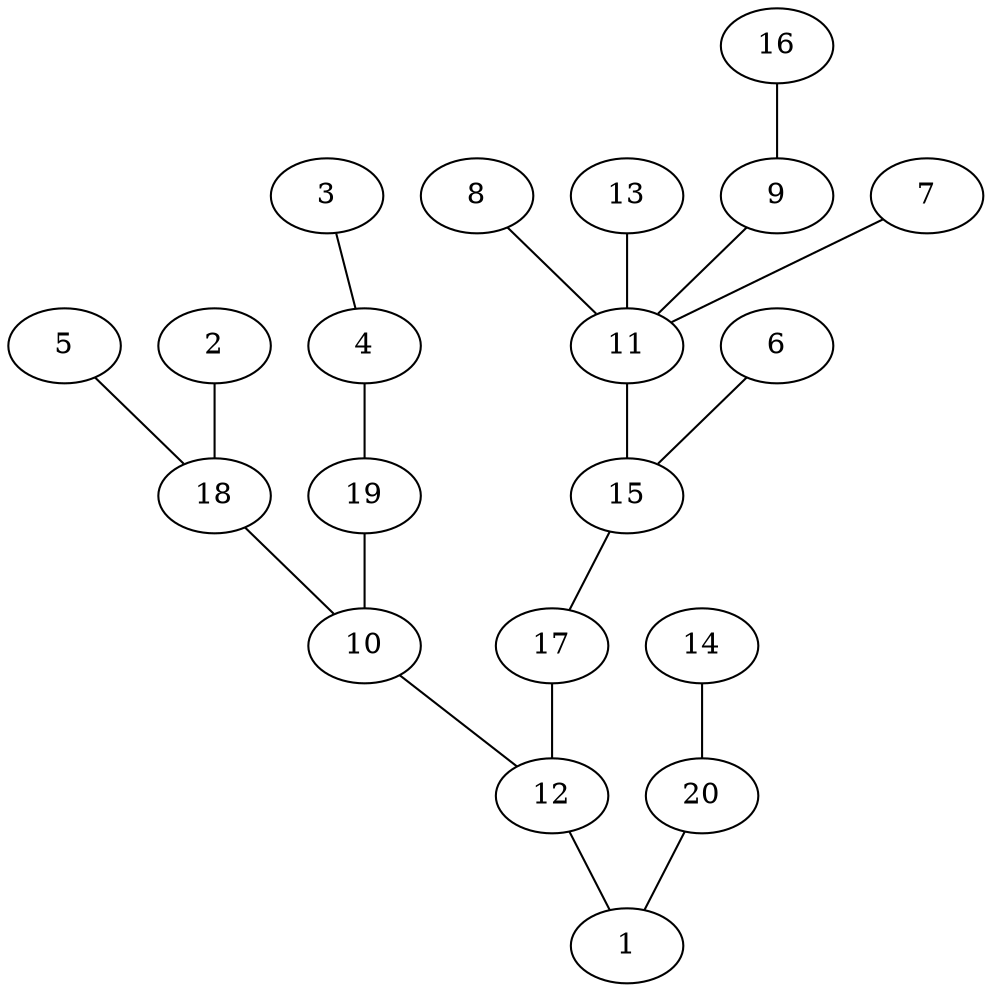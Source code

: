graph dothi 
{ 
2-- 18
3-- 4
4 --19
5-- 18
6-- 15
7-- 11
8-- 11
13-- 11
14-- 20
16 --9
9-- 11
11-- 15
15-- 17
17-- 12
18-- 10
19-- 10
10 --12
12-- 1
20 --1
}

// 10000000011100101000

// 10000000101100101000